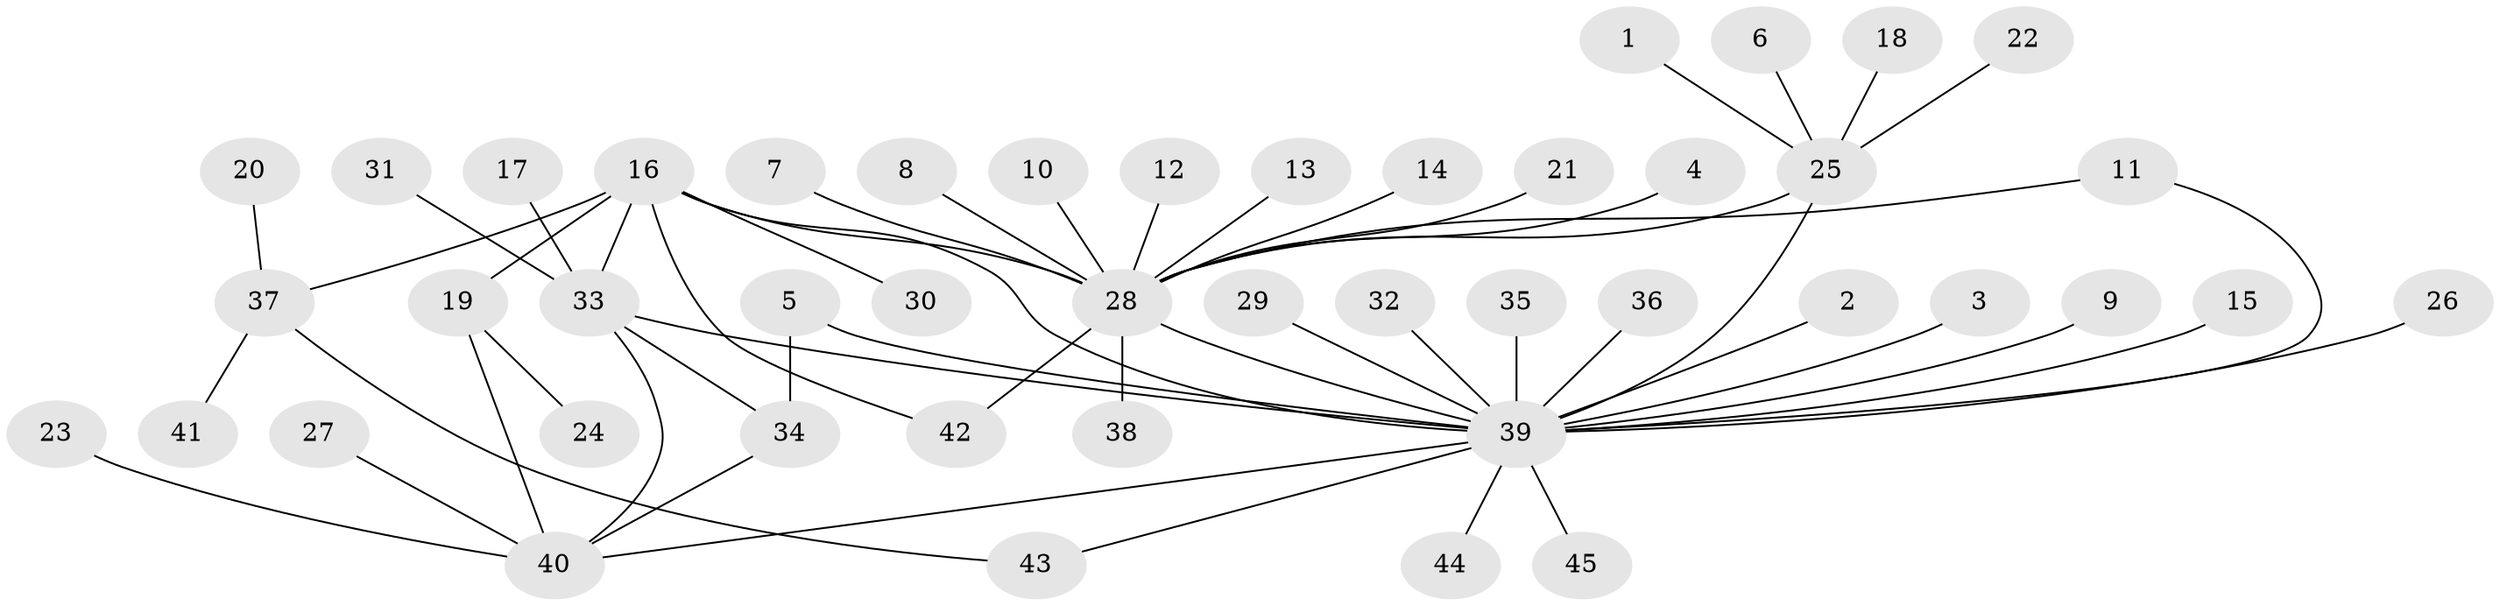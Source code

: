 // original degree distribution, {24: 0.011111111111111112, 5: 0.03333333333333333, 2: 0.15555555555555556, 6: 0.011111111111111112, 10: 0.011111111111111112, 1: 0.6444444444444445, 18: 0.011111111111111112, 9: 0.022222222222222223, 3: 0.05555555555555555, 4: 0.044444444444444446}
// Generated by graph-tools (version 1.1) at 2025/49/03/09/25 03:49:59]
// undirected, 45 vertices, 54 edges
graph export_dot {
graph [start="1"]
  node [color=gray90,style=filled];
  1;
  2;
  3;
  4;
  5;
  6;
  7;
  8;
  9;
  10;
  11;
  12;
  13;
  14;
  15;
  16;
  17;
  18;
  19;
  20;
  21;
  22;
  23;
  24;
  25;
  26;
  27;
  28;
  29;
  30;
  31;
  32;
  33;
  34;
  35;
  36;
  37;
  38;
  39;
  40;
  41;
  42;
  43;
  44;
  45;
  1 -- 25 [weight=1.0];
  2 -- 39 [weight=1.0];
  3 -- 39 [weight=1.0];
  4 -- 28 [weight=1.0];
  5 -- 34 [weight=1.0];
  5 -- 39 [weight=1.0];
  6 -- 25 [weight=1.0];
  7 -- 28 [weight=1.0];
  8 -- 28 [weight=1.0];
  9 -- 39 [weight=1.0];
  10 -- 28 [weight=1.0];
  11 -- 28 [weight=1.0];
  11 -- 39 [weight=1.0];
  12 -- 28 [weight=1.0];
  13 -- 28 [weight=1.0];
  14 -- 28 [weight=1.0];
  15 -- 39 [weight=1.0];
  16 -- 19 [weight=1.0];
  16 -- 28 [weight=1.0];
  16 -- 30 [weight=1.0];
  16 -- 33 [weight=1.0];
  16 -- 37 [weight=1.0];
  16 -- 39 [weight=1.0];
  16 -- 42 [weight=1.0];
  17 -- 33 [weight=1.0];
  18 -- 25 [weight=1.0];
  19 -- 24 [weight=1.0];
  19 -- 40 [weight=1.0];
  20 -- 37 [weight=1.0];
  21 -- 28 [weight=1.0];
  22 -- 25 [weight=1.0];
  23 -- 40 [weight=1.0];
  25 -- 28 [weight=1.0];
  25 -- 39 [weight=1.0];
  26 -- 39 [weight=1.0];
  27 -- 40 [weight=1.0];
  28 -- 38 [weight=1.0];
  28 -- 39 [weight=1.0];
  28 -- 42 [weight=1.0];
  29 -- 39 [weight=1.0];
  31 -- 33 [weight=1.0];
  32 -- 39 [weight=1.0];
  33 -- 34 [weight=1.0];
  33 -- 39 [weight=1.0];
  33 -- 40 [weight=1.0];
  34 -- 40 [weight=1.0];
  35 -- 39 [weight=1.0];
  36 -- 39 [weight=1.0];
  37 -- 41 [weight=1.0];
  37 -- 43 [weight=1.0];
  39 -- 40 [weight=1.0];
  39 -- 43 [weight=1.0];
  39 -- 44 [weight=1.0];
  39 -- 45 [weight=1.0];
}
